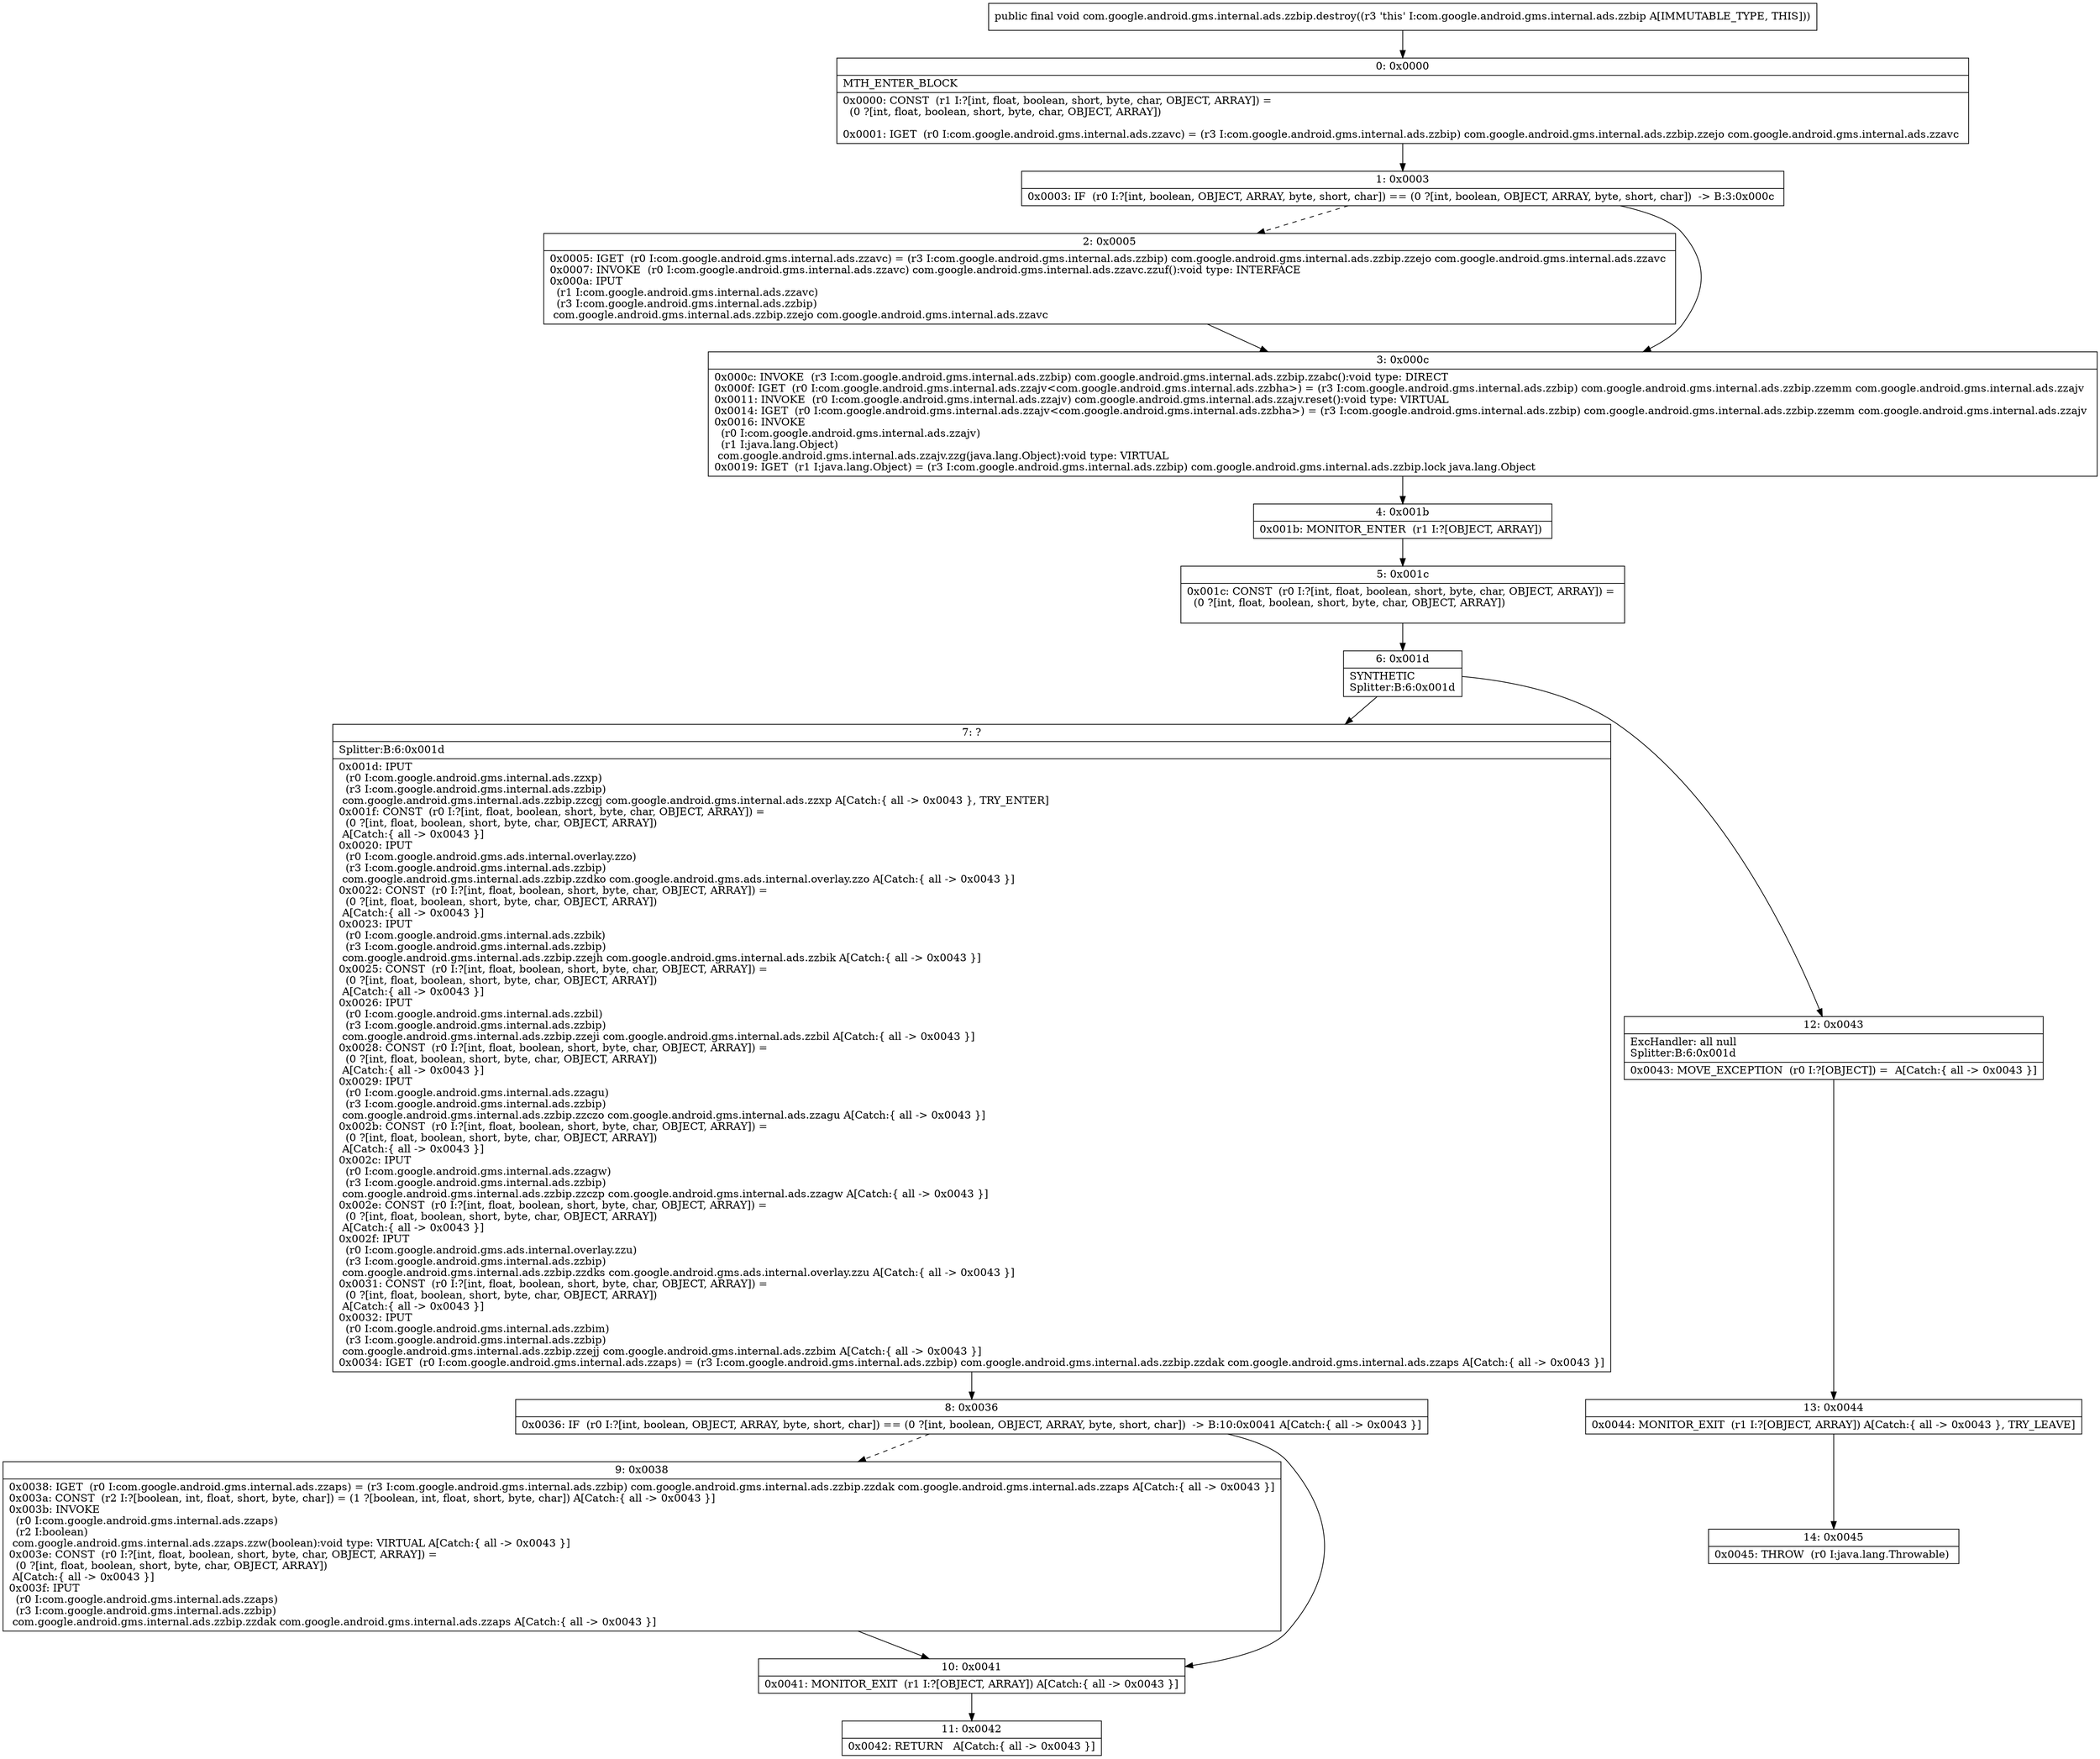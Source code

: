 digraph "CFG forcom.google.android.gms.internal.ads.zzbip.destroy()V" {
Node_0 [shape=record,label="{0\:\ 0x0000|MTH_ENTER_BLOCK\l|0x0000: CONST  (r1 I:?[int, float, boolean, short, byte, char, OBJECT, ARRAY]) = \l  (0 ?[int, float, boolean, short, byte, char, OBJECT, ARRAY])\l \l0x0001: IGET  (r0 I:com.google.android.gms.internal.ads.zzavc) = (r3 I:com.google.android.gms.internal.ads.zzbip) com.google.android.gms.internal.ads.zzbip.zzejo com.google.android.gms.internal.ads.zzavc \l}"];
Node_1 [shape=record,label="{1\:\ 0x0003|0x0003: IF  (r0 I:?[int, boolean, OBJECT, ARRAY, byte, short, char]) == (0 ?[int, boolean, OBJECT, ARRAY, byte, short, char])  \-\> B:3:0x000c \l}"];
Node_2 [shape=record,label="{2\:\ 0x0005|0x0005: IGET  (r0 I:com.google.android.gms.internal.ads.zzavc) = (r3 I:com.google.android.gms.internal.ads.zzbip) com.google.android.gms.internal.ads.zzbip.zzejo com.google.android.gms.internal.ads.zzavc \l0x0007: INVOKE  (r0 I:com.google.android.gms.internal.ads.zzavc) com.google.android.gms.internal.ads.zzavc.zzuf():void type: INTERFACE \l0x000a: IPUT  \l  (r1 I:com.google.android.gms.internal.ads.zzavc)\l  (r3 I:com.google.android.gms.internal.ads.zzbip)\l com.google.android.gms.internal.ads.zzbip.zzejo com.google.android.gms.internal.ads.zzavc \l}"];
Node_3 [shape=record,label="{3\:\ 0x000c|0x000c: INVOKE  (r3 I:com.google.android.gms.internal.ads.zzbip) com.google.android.gms.internal.ads.zzbip.zzabc():void type: DIRECT \l0x000f: IGET  (r0 I:com.google.android.gms.internal.ads.zzajv\<com.google.android.gms.internal.ads.zzbha\>) = (r3 I:com.google.android.gms.internal.ads.zzbip) com.google.android.gms.internal.ads.zzbip.zzemm com.google.android.gms.internal.ads.zzajv \l0x0011: INVOKE  (r0 I:com.google.android.gms.internal.ads.zzajv) com.google.android.gms.internal.ads.zzajv.reset():void type: VIRTUAL \l0x0014: IGET  (r0 I:com.google.android.gms.internal.ads.zzajv\<com.google.android.gms.internal.ads.zzbha\>) = (r3 I:com.google.android.gms.internal.ads.zzbip) com.google.android.gms.internal.ads.zzbip.zzemm com.google.android.gms.internal.ads.zzajv \l0x0016: INVOKE  \l  (r0 I:com.google.android.gms.internal.ads.zzajv)\l  (r1 I:java.lang.Object)\l com.google.android.gms.internal.ads.zzajv.zzg(java.lang.Object):void type: VIRTUAL \l0x0019: IGET  (r1 I:java.lang.Object) = (r3 I:com.google.android.gms.internal.ads.zzbip) com.google.android.gms.internal.ads.zzbip.lock java.lang.Object \l}"];
Node_4 [shape=record,label="{4\:\ 0x001b|0x001b: MONITOR_ENTER  (r1 I:?[OBJECT, ARRAY]) \l}"];
Node_5 [shape=record,label="{5\:\ 0x001c|0x001c: CONST  (r0 I:?[int, float, boolean, short, byte, char, OBJECT, ARRAY]) = \l  (0 ?[int, float, boolean, short, byte, char, OBJECT, ARRAY])\l \l}"];
Node_6 [shape=record,label="{6\:\ 0x001d|SYNTHETIC\lSplitter:B:6:0x001d\l}"];
Node_7 [shape=record,label="{7\:\ ?|Splitter:B:6:0x001d\l|0x001d: IPUT  \l  (r0 I:com.google.android.gms.internal.ads.zzxp)\l  (r3 I:com.google.android.gms.internal.ads.zzbip)\l com.google.android.gms.internal.ads.zzbip.zzcgj com.google.android.gms.internal.ads.zzxp A[Catch:\{ all \-\> 0x0043 \}, TRY_ENTER]\l0x001f: CONST  (r0 I:?[int, float, boolean, short, byte, char, OBJECT, ARRAY]) = \l  (0 ?[int, float, boolean, short, byte, char, OBJECT, ARRAY])\l A[Catch:\{ all \-\> 0x0043 \}]\l0x0020: IPUT  \l  (r0 I:com.google.android.gms.ads.internal.overlay.zzo)\l  (r3 I:com.google.android.gms.internal.ads.zzbip)\l com.google.android.gms.internal.ads.zzbip.zzdko com.google.android.gms.ads.internal.overlay.zzo A[Catch:\{ all \-\> 0x0043 \}]\l0x0022: CONST  (r0 I:?[int, float, boolean, short, byte, char, OBJECT, ARRAY]) = \l  (0 ?[int, float, boolean, short, byte, char, OBJECT, ARRAY])\l A[Catch:\{ all \-\> 0x0043 \}]\l0x0023: IPUT  \l  (r0 I:com.google.android.gms.internal.ads.zzbik)\l  (r3 I:com.google.android.gms.internal.ads.zzbip)\l com.google.android.gms.internal.ads.zzbip.zzejh com.google.android.gms.internal.ads.zzbik A[Catch:\{ all \-\> 0x0043 \}]\l0x0025: CONST  (r0 I:?[int, float, boolean, short, byte, char, OBJECT, ARRAY]) = \l  (0 ?[int, float, boolean, short, byte, char, OBJECT, ARRAY])\l A[Catch:\{ all \-\> 0x0043 \}]\l0x0026: IPUT  \l  (r0 I:com.google.android.gms.internal.ads.zzbil)\l  (r3 I:com.google.android.gms.internal.ads.zzbip)\l com.google.android.gms.internal.ads.zzbip.zzeji com.google.android.gms.internal.ads.zzbil A[Catch:\{ all \-\> 0x0043 \}]\l0x0028: CONST  (r0 I:?[int, float, boolean, short, byte, char, OBJECT, ARRAY]) = \l  (0 ?[int, float, boolean, short, byte, char, OBJECT, ARRAY])\l A[Catch:\{ all \-\> 0x0043 \}]\l0x0029: IPUT  \l  (r0 I:com.google.android.gms.internal.ads.zzagu)\l  (r3 I:com.google.android.gms.internal.ads.zzbip)\l com.google.android.gms.internal.ads.zzbip.zzczo com.google.android.gms.internal.ads.zzagu A[Catch:\{ all \-\> 0x0043 \}]\l0x002b: CONST  (r0 I:?[int, float, boolean, short, byte, char, OBJECT, ARRAY]) = \l  (0 ?[int, float, boolean, short, byte, char, OBJECT, ARRAY])\l A[Catch:\{ all \-\> 0x0043 \}]\l0x002c: IPUT  \l  (r0 I:com.google.android.gms.internal.ads.zzagw)\l  (r3 I:com.google.android.gms.internal.ads.zzbip)\l com.google.android.gms.internal.ads.zzbip.zzczp com.google.android.gms.internal.ads.zzagw A[Catch:\{ all \-\> 0x0043 \}]\l0x002e: CONST  (r0 I:?[int, float, boolean, short, byte, char, OBJECT, ARRAY]) = \l  (0 ?[int, float, boolean, short, byte, char, OBJECT, ARRAY])\l A[Catch:\{ all \-\> 0x0043 \}]\l0x002f: IPUT  \l  (r0 I:com.google.android.gms.ads.internal.overlay.zzu)\l  (r3 I:com.google.android.gms.internal.ads.zzbip)\l com.google.android.gms.internal.ads.zzbip.zzdks com.google.android.gms.ads.internal.overlay.zzu A[Catch:\{ all \-\> 0x0043 \}]\l0x0031: CONST  (r0 I:?[int, float, boolean, short, byte, char, OBJECT, ARRAY]) = \l  (0 ?[int, float, boolean, short, byte, char, OBJECT, ARRAY])\l A[Catch:\{ all \-\> 0x0043 \}]\l0x0032: IPUT  \l  (r0 I:com.google.android.gms.internal.ads.zzbim)\l  (r3 I:com.google.android.gms.internal.ads.zzbip)\l com.google.android.gms.internal.ads.zzbip.zzejj com.google.android.gms.internal.ads.zzbim A[Catch:\{ all \-\> 0x0043 \}]\l0x0034: IGET  (r0 I:com.google.android.gms.internal.ads.zzaps) = (r3 I:com.google.android.gms.internal.ads.zzbip) com.google.android.gms.internal.ads.zzbip.zzdak com.google.android.gms.internal.ads.zzaps A[Catch:\{ all \-\> 0x0043 \}]\l}"];
Node_8 [shape=record,label="{8\:\ 0x0036|0x0036: IF  (r0 I:?[int, boolean, OBJECT, ARRAY, byte, short, char]) == (0 ?[int, boolean, OBJECT, ARRAY, byte, short, char])  \-\> B:10:0x0041 A[Catch:\{ all \-\> 0x0043 \}]\l}"];
Node_9 [shape=record,label="{9\:\ 0x0038|0x0038: IGET  (r0 I:com.google.android.gms.internal.ads.zzaps) = (r3 I:com.google.android.gms.internal.ads.zzbip) com.google.android.gms.internal.ads.zzbip.zzdak com.google.android.gms.internal.ads.zzaps A[Catch:\{ all \-\> 0x0043 \}]\l0x003a: CONST  (r2 I:?[boolean, int, float, short, byte, char]) = (1 ?[boolean, int, float, short, byte, char]) A[Catch:\{ all \-\> 0x0043 \}]\l0x003b: INVOKE  \l  (r0 I:com.google.android.gms.internal.ads.zzaps)\l  (r2 I:boolean)\l com.google.android.gms.internal.ads.zzaps.zzw(boolean):void type: VIRTUAL A[Catch:\{ all \-\> 0x0043 \}]\l0x003e: CONST  (r0 I:?[int, float, boolean, short, byte, char, OBJECT, ARRAY]) = \l  (0 ?[int, float, boolean, short, byte, char, OBJECT, ARRAY])\l A[Catch:\{ all \-\> 0x0043 \}]\l0x003f: IPUT  \l  (r0 I:com.google.android.gms.internal.ads.zzaps)\l  (r3 I:com.google.android.gms.internal.ads.zzbip)\l com.google.android.gms.internal.ads.zzbip.zzdak com.google.android.gms.internal.ads.zzaps A[Catch:\{ all \-\> 0x0043 \}]\l}"];
Node_10 [shape=record,label="{10\:\ 0x0041|0x0041: MONITOR_EXIT  (r1 I:?[OBJECT, ARRAY]) A[Catch:\{ all \-\> 0x0043 \}]\l}"];
Node_11 [shape=record,label="{11\:\ 0x0042|0x0042: RETURN   A[Catch:\{ all \-\> 0x0043 \}]\l}"];
Node_12 [shape=record,label="{12\:\ 0x0043|ExcHandler: all null\lSplitter:B:6:0x001d\l|0x0043: MOVE_EXCEPTION  (r0 I:?[OBJECT]) =  A[Catch:\{ all \-\> 0x0043 \}]\l}"];
Node_13 [shape=record,label="{13\:\ 0x0044|0x0044: MONITOR_EXIT  (r1 I:?[OBJECT, ARRAY]) A[Catch:\{ all \-\> 0x0043 \}, TRY_LEAVE]\l}"];
Node_14 [shape=record,label="{14\:\ 0x0045|0x0045: THROW  (r0 I:java.lang.Throwable) \l}"];
MethodNode[shape=record,label="{public final void com.google.android.gms.internal.ads.zzbip.destroy((r3 'this' I:com.google.android.gms.internal.ads.zzbip A[IMMUTABLE_TYPE, THIS])) }"];
MethodNode -> Node_0;
Node_0 -> Node_1;
Node_1 -> Node_2[style=dashed];
Node_1 -> Node_3;
Node_2 -> Node_3;
Node_3 -> Node_4;
Node_4 -> Node_5;
Node_5 -> Node_6;
Node_6 -> Node_7;
Node_6 -> Node_12;
Node_7 -> Node_8;
Node_8 -> Node_9[style=dashed];
Node_8 -> Node_10;
Node_9 -> Node_10;
Node_10 -> Node_11;
Node_12 -> Node_13;
Node_13 -> Node_14;
}

